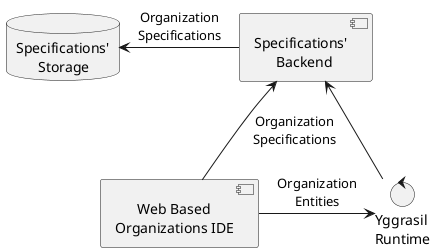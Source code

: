 @startuml architecture

database "Specifications'\n      Storage" as db
component "Specifications'\n      Backend" as be
component "      Web Based\nOrganizations IDE" as ide
control "Yggrasil\nRuntime" as run

db <-right- be : "Organization\nSpecifications"
be <-down- ide : "Organization\nSpecifications"
ide -right-> run : "Organization\nEntities"
run --> be

@enduml
